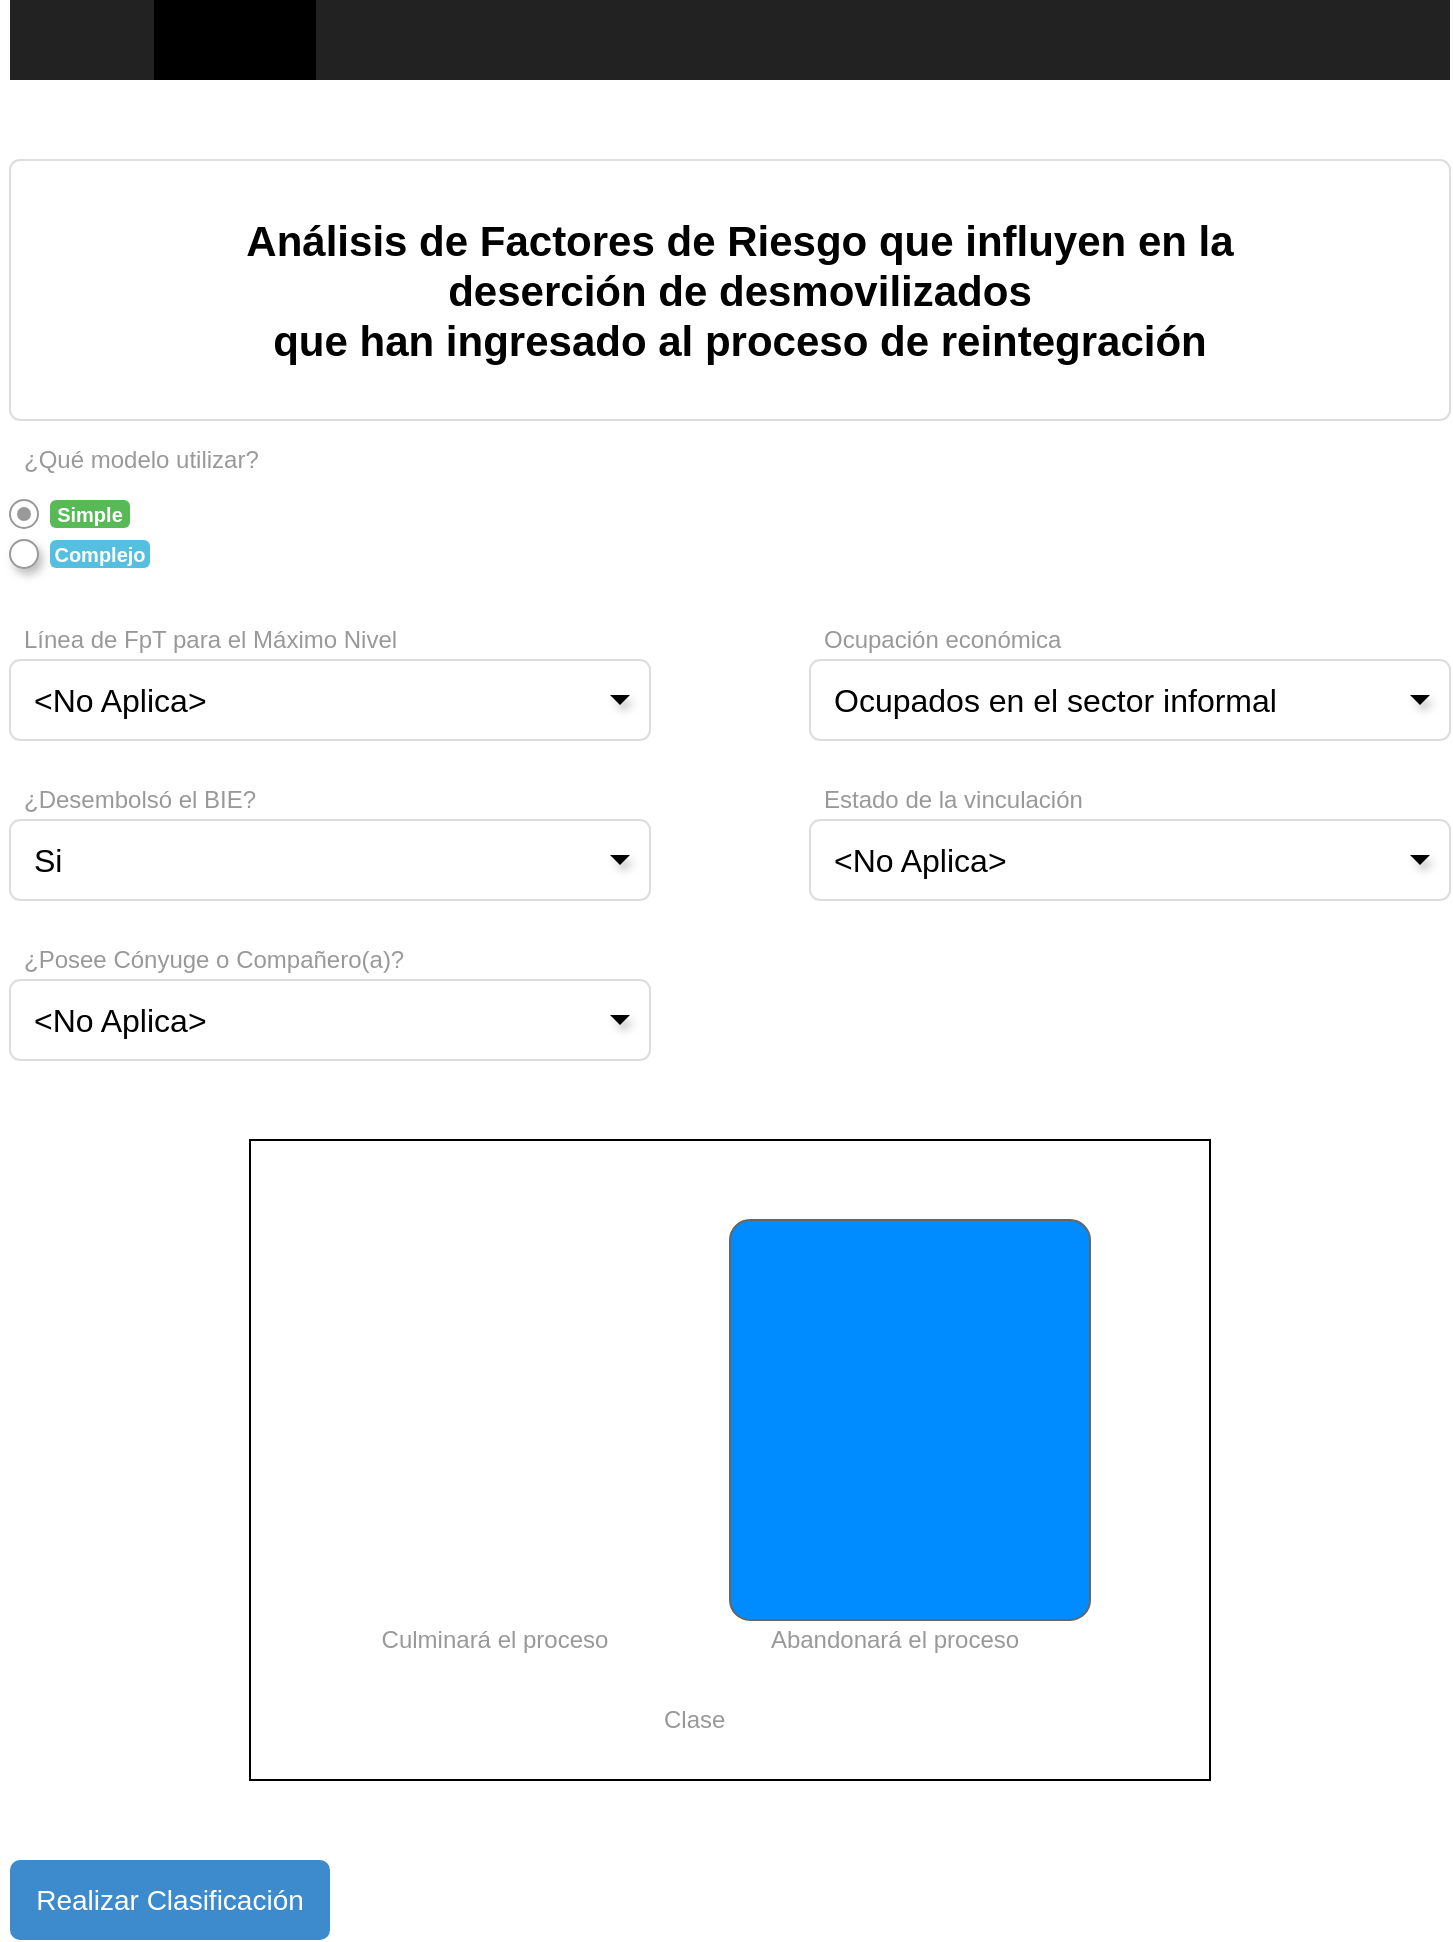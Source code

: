 <mxfile version="26.0.9" pages="2">
  <diagram name="Sketch-1" id="c9db0220-8083-56f3-ca83-edcdcd058819">
    <mxGraphModel dx="1718" dy="852" grid="1" gridSize="10" guides="1" tooltips="1" connect="1" arrows="1" fold="1" page="1" pageScale="1.5" pageWidth="826" pageHeight="1169" background="none" math="0" shadow="0">
      <root>
        <mxCell id="0" style=";html=1;" />
        <mxCell id="1" style=";html=1;" parent="0" />
        <mxCell id="3d76a8aef4d5c911-1" value="" style="html=1;shadow=0;dashed=0;shape=mxgraph.bootstrap.rect;fillColor=#222222;strokeColor=none;whiteSpace=wrap;rounded=0;fontSize=12;fontColor=#000000;align=center;" parent="1" vertex="1">
          <mxGeometry x="40" y="70" width="720" height="40" as="geometry" />
        </mxCell>
        <mxCell id="3d76a8aef4d5c911-3" value="" style="html=1;shadow=0;dashed=0;shape=mxgraph.bootstrap.rect;fillColor=#000000;strokeColor=none;fontColor=#ffffff;spacingRight=30;whiteSpace=wrap;" parent="3d76a8aef4d5c911-1" vertex="1">
          <mxGeometry x="72" width="81" height="40" as="geometry" />
        </mxCell>
        <mxCell id="3d76a8aef4d5c911-18" value="Análisis de Factores de Riesgo que influyen en la&lt;div&gt;deserción de desmovilizados&lt;/div&gt;&lt;div&gt;que han ingresado al proceso de reintegración&lt;/div&gt;" style="html=1;shadow=0;dashed=0;shape=mxgraph.bootstrap.rrect;rSize=5;strokeColor=#dddddd;;align=center;spacingLeft=10;fontSize=21;whiteSpace=wrap;rounded=0;fontStyle=1" parent="1" vertex="1">
          <mxGeometry x="40" y="150" width="720" height="130" as="geometry" />
        </mxCell>
        <mxCell id="3d76a8aef4d5c911-23" value="¿Qué modelo utilizar?" style="html=1;shadow=0;dashed=0;shape=mxgraph.bootstrap.rect;strokeColor=none;fillColor=none;fontColor=#999999;align=left;spacingLeft=5;whiteSpace=wrap;rounded=0;" parent="1" vertex="1">
          <mxGeometry x="40" y="290" width="200" height="20" as="geometry" />
        </mxCell>
        <mxCell id="3d76a8aef4d5c911-31" value="Línea de FpT para el Máximo Nivel" style="html=1;shadow=0;dashed=0;shape=mxgraph.bootstrap.rect;strokeColor=none;fillColor=none;fontColor=#999999;align=left;spacingLeft=5;whiteSpace=wrap;rounded=0;" parent="1" vertex="1">
          <mxGeometry x="40" y="380" width="240" height="20" as="geometry" />
        </mxCell>
        <mxCell id="3d76a8aef4d5c911-32" value="&amp;lt;No Aplica&amp;gt;" style="html=1;shadow=0;dashed=0;shape=mxgraph.bootstrap.rrect;rSize=5;strokeColor=#dddddd;align=left;spacingLeft=10;fontSize=16;whiteSpace=wrap;rounded=0;" parent="1" vertex="1">
          <mxGeometry x="40" y="400" width="320" height="40" as="geometry" />
        </mxCell>
        <mxCell id="3d76a8aef4d5c911-33" value="" style="shape=triangle;strokeColor=none;fillColor=#000000;direction=south;rounded=0;shadow=1;fontSize=12;fontColor=#000000;align=center;html=1;" parent="1" vertex="1">
          <mxGeometry x="340" y="417.5" width="10" height="5" as="geometry" />
        </mxCell>
        <mxCell id="3d76a8aef4d5c911-41" value="" style="shape=ellipse;dashed=0;strokeColor=#999999;fillColor=#ffffff;html=1;rounded=0;shadow=1;fontSize=12;fontColor=#000000;align=center;" parent="1" vertex="1">
          <mxGeometry x="40" y="340" width="14" height="14" as="geometry" />
        </mxCell>
        <mxCell id="3d76a8aef4d5c911-42" value="Simple" style="html=1;shadow=0;dashed=0;shape=mxgraph.bootstrap.rrect;align=center;rSize=3;strokeColor=none;fillColor=#58B957;fontColor=#ffffff;fontStyle=1;fontSize=10;whiteSpace=wrap;rounded=0;" parent="1" vertex="1">
          <mxGeometry x="60" y="320" width="40" height="14" as="geometry" />
        </mxCell>
        <mxCell id="3d76a8aef4d5c911-43" value="" style="html=1;shadow=0;dashed=0;shape=mxgraph.bootstrap.radioButton;strokeColor=#999999;fillColor=#ffffff;rounded=0;fontSize=12;fontColor=#000000;align=center;" parent="1" vertex="1">
          <mxGeometry x="40" y="320" width="14" height="14" as="geometry" />
        </mxCell>
        <mxCell id="3d76a8aef4d5c911-44" value="Complejo" style="html=1;shadow=0;dashed=0;shape=mxgraph.bootstrap.rrect;align=center;rSize=3;strokeColor=none;fillColor=#55BFE0;fontColor=#ffffff;fontStyle=1;fontSize=10;whiteSpace=wrap;rounded=0;" parent="1" vertex="1">
          <mxGeometry x="60" y="340" width="50" height="14" as="geometry" />
        </mxCell>
        <mxCell id="3d76a8aef4d5c911-51" value="Realizar Clasificación" style="html=1;shadow=0;dashed=0;shape=mxgraph.bootstrap.rrect;align=center;rSize=5;strokeColor=none;fillColor=#3D8BCD;fontColor=#ffffff;fontSize=14;whiteSpace=wrap;rounded=0;" parent="1" vertex="1">
          <mxGeometry x="40" y="1000" width="160" height="40" as="geometry" />
        </mxCell>
        <mxCell id="OUa_I8PsBSPg3Q-tzPjV-2" value="¿Desembolsó el BIE?" style="html=1;shadow=0;dashed=0;shape=mxgraph.bootstrap.rect;strokeColor=none;fillColor=none;fontColor=#999999;align=left;spacingLeft=5;whiteSpace=wrap;rounded=0;" vertex="1" parent="1">
          <mxGeometry x="40" y="460" width="240" height="20" as="geometry" />
        </mxCell>
        <mxCell id="OUa_I8PsBSPg3Q-tzPjV-3" value="Si" style="html=1;shadow=0;dashed=0;shape=mxgraph.bootstrap.rrect;rSize=5;strokeColor=#dddddd;align=left;spacingLeft=10;fontSize=16;whiteSpace=wrap;rounded=0;" vertex="1" parent="1">
          <mxGeometry x="40" y="480" width="320" height="40" as="geometry" />
        </mxCell>
        <mxCell id="OUa_I8PsBSPg3Q-tzPjV-4" value="" style="shape=triangle;strokeColor=none;fillColor=#000000;direction=south;rounded=0;shadow=1;fontSize=12;fontColor=#000000;align=center;html=1;" vertex="1" parent="1">
          <mxGeometry x="340" y="497.5" width="10" height="5" as="geometry" />
        </mxCell>
        <mxCell id="OUa_I8PsBSPg3Q-tzPjV-5" value="¿Posee Cónyuge o Compañero(a)?" style="html=1;shadow=0;dashed=0;shape=mxgraph.bootstrap.rect;strokeColor=none;fillColor=none;fontColor=#999999;align=left;spacingLeft=5;whiteSpace=wrap;rounded=0;" vertex="1" parent="1">
          <mxGeometry x="40" y="540" width="240" height="20" as="geometry" />
        </mxCell>
        <mxCell id="OUa_I8PsBSPg3Q-tzPjV-6" value="&amp;lt;No Aplica&amp;gt;" style="html=1;shadow=0;dashed=0;shape=mxgraph.bootstrap.rrect;rSize=5;strokeColor=#dddddd;align=left;spacingLeft=10;fontSize=16;whiteSpace=wrap;rounded=0;" vertex="1" parent="1">
          <mxGeometry x="40" y="560" width="320" height="40" as="geometry" />
        </mxCell>
        <mxCell id="OUa_I8PsBSPg3Q-tzPjV-7" value="" style="shape=triangle;strokeColor=none;fillColor=#000000;direction=south;rounded=0;shadow=1;fontSize=12;fontColor=#000000;align=center;html=1;" vertex="1" parent="1">
          <mxGeometry x="340" y="577.5" width="10" height="5" as="geometry" />
        </mxCell>
        <mxCell id="OUa_I8PsBSPg3Q-tzPjV-8" value="Ocupación económica" style="html=1;shadow=0;dashed=0;shape=mxgraph.bootstrap.rect;strokeColor=none;fillColor=none;fontColor=#999999;align=left;spacingLeft=5;whiteSpace=wrap;rounded=0;" vertex="1" parent="1">
          <mxGeometry x="440" y="380" width="220" height="20" as="geometry" />
        </mxCell>
        <mxCell id="OUa_I8PsBSPg3Q-tzPjV-9" value="Ocupados en el sector informal" style="html=1;shadow=0;dashed=0;shape=mxgraph.bootstrap.rrect;rSize=5;strokeColor=#dddddd;align=left;spacingLeft=10;fontSize=16;whiteSpace=wrap;rounded=0;" vertex="1" parent="1">
          <mxGeometry x="440" y="400" width="320" height="40" as="geometry" />
        </mxCell>
        <mxCell id="OUa_I8PsBSPg3Q-tzPjV-10" value="" style="shape=triangle;strokeColor=none;fillColor=#000000;direction=south;rounded=0;shadow=1;fontSize=12;fontColor=#000000;align=center;html=1;" vertex="1" parent="1">
          <mxGeometry x="740" y="417.5" width="10" height="5" as="geometry" />
        </mxCell>
        <mxCell id="OUa_I8PsBSPg3Q-tzPjV-14" value="Estado de la vinculación" style="html=1;shadow=0;dashed=0;shape=mxgraph.bootstrap.rect;strokeColor=none;fillColor=none;fontColor=#999999;align=left;spacingLeft=5;whiteSpace=wrap;rounded=0;" vertex="1" parent="1">
          <mxGeometry x="440" y="460" width="220" height="20" as="geometry" />
        </mxCell>
        <mxCell id="OUa_I8PsBSPg3Q-tzPjV-15" value="&amp;lt;No Aplica&amp;gt;" style="html=1;shadow=0;dashed=0;shape=mxgraph.bootstrap.rrect;rSize=5;strokeColor=#dddddd;align=left;spacingLeft=10;fontSize=16;whiteSpace=wrap;rounded=0;" vertex="1" parent="1">
          <mxGeometry x="440" y="480" width="320" height="40" as="geometry" />
        </mxCell>
        <mxCell id="uQX4oVNkjlzCHx-iVnX_-1" value="" style="shape=triangle;strokeColor=none;fillColor=#000000;direction=south;rounded=0;shadow=1;fontSize=12;fontColor=#000000;align=center;html=1;" vertex="1" parent="1">
          <mxGeometry x="740" y="497.5" width="10" height="5" as="geometry" />
        </mxCell>
        <mxCell id="oedQnjLmPYQVcnT2NcJ0-1" value="" style="rounded=0;whiteSpace=wrap;html=1;" vertex="1" parent="1">
          <mxGeometry x="160" y="640" width="480" height="320" as="geometry" />
        </mxCell>
        <mxCell id="oedQnjLmPYQVcnT2NcJ0-2" value="" style="strokeWidth=1;shadow=0;dashed=0;align=center;html=1;shape=mxgraph.mockup.buttons.multiButton;fillColor=#008cff;strokeColor=#666666;mainText=;subText=;fontSize=13;fontColor=#0066CC;" vertex="1" parent="1">
          <mxGeometry x="400" y="680" width="180" height="200" as="geometry" />
        </mxCell>
        <mxCell id="oedQnjLmPYQVcnT2NcJ0-3" value="" style="strokeWidth=1;shadow=0;dashed=0;align=center;html=1;shape=mxgraph.mockup.anchor;fontSize=16;fontColor=#ffffff;fontStyle=1;whiteSpace=wrap;" vertex="1" parent="oedQnjLmPYQVcnT2NcJ0-2">
          <mxGeometry y="32" width="160" height="80" as="geometry" />
        </mxCell>
        <mxCell id="oedQnjLmPYQVcnT2NcJ0-4" value="" style="strokeWidth=1;shadow=0;dashed=0;align=center;html=1;shape=mxgraph.mockup.anchor;fontSize=12;fontColor=#ffffff;fontStyle=1;whiteSpace=wrap;" vertex="1" parent="oedQnjLmPYQVcnT2NcJ0-2">
          <mxGeometry y="120" width="160" height="40" as="geometry" />
        </mxCell>
        <mxCell id="oedQnjLmPYQVcnT2NcJ0-5" value="Abandonará el proceso" style="html=1;shadow=0;dashed=0;shape=mxgraph.bootstrap.rect;strokeColor=none;fillColor=none;fontColor=#999999;align=center;spacingLeft=5;whiteSpace=wrap;rounded=0;" vertex="1" parent="1">
          <mxGeometry x="400" y="880" width="160" height="20" as="geometry" />
        </mxCell>
        <mxCell id="oedQnjLmPYQVcnT2NcJ0-6" value="Culminará el proceso" style="html=1;shadow=0;dashed=0;shape=mxgraph.bootstrap.rect;strokeColor=none;fillColor=none;fontColor=#999999;align=center;spacingLeft=5;whiteSpace=wrap;rounded=0;" vertex="1" parent="1">
          <mxGeometry x="200" y="880" width="160" height="20" as="geometry" />
        </mxCell>
        <mxCell id="oedQnjLmPYQVcnT2NcJ0-7" value="Clase" style="html=1;shadow=0;dashed=0;shape=mxgraph.bootstrap.rect;strokeColor=none;fillColor=none;fontColor=#999999;align=left;spacingLeft=5;whiteSpace=wrap;rounded=0;" vertex="1" parent="1">
          <mxGeometry x="360" y="920" width="60" height="20" as="geometry" />
        </mxCell>
      </root>
    </mxGraphModel>
  </diagram>
  <diagram id="6jeyiCo4o3w6Z-W-pdhp" name="Sketch-2">
    <mxGraphModel dx="2086" dy="1034" grid="1" gridSize="10" guides="1" tooltips="1" connect="1" arrows="1" fold="1" page="1" pageScale="1" pageWidth="1169" pageHeight="827" math="0" shadow="0">
      <root>
        <mxCell id="0" />
        <mxCell id="1" parent="0" />
        <mxCell id="WHVcIHwuvCCVCoDsDoFc-53" value="" style="rounded=0;whiteSpace=wrap;html=1;" vertex="1" parent="1">
          <mxGeometry x="120" y="840" width="480" height="320" as="geometry" />
        </mxCell>
        <mxCell id="iqxAGr_KZW4zu-lDFE_H-23" value="&amp;lt;No Aplica&amp;gt;" style="html=1;shadow=0;dashed=0;shape=mxgraph.bootstrap.rrect;rSize=5;strokeColor=#dddddd;align=left;spacingLeft=10;fontSize=16;whiteSpace=wrap;rounded=0;" vertex="1" parent="1">
          <mxGeometry x="280" y="480" width="200" height="40" as="geometry" />
        </mxCell>
        <mxCell id="iqxAGr_KZW4zu-lDFE_H-1" value="" style="html=1;shadow=0;dashed=0;shape=mxgraph.bootstrap.rect;fillColor=#222222;strokeColor=none;whiteSpace=wrap;rounded=0;fontSize=12;fontColor=#000000;align=center;" vertex="1" parent="1">
          <mxGeometry x="40" y="70" width="720" height="40" as="geometry" />
        </mxCell>
        <mxCell id="iqxAGr_KZW4zu-lDFE_H-2" value="" style="html=1;shadow=0;dashed=0;shape=mxgraph.bootstrap.rect;fillColor=#000000;strokeColor=none;fontColor=#ffffff;spacingRight=30;whiteSpace=wrap;" vertex="1" parent="iqxAGr_KZW4zu-lDFE_H-1">
          <mxGeometry x="72" width="81" height="40" as="geometry" />
        </mxCell>
        <mxCell id="iqxAGr_KZW4zu-lDFE_H-3" value="Análisis de Factores de Riesgo que influyen en la&lt;div&gt;deserción de desmovilizados&lt;/div&gt;&lt;div&gt;que han ingresado al proceso de reintegración&lt;/div&gt;" style="html=1;shadow=0;dashed=0;shape=mxgraph.bootstrap.rrect;rSize=5;strokeColor=#dddddd;;align=center;spacingLeft=10;fontSize=21;whiteSpace=wrap;rounded=0;fontStyle=1" vertex="1" parent="1">
          <mxGeometry x="40" y="150" width="720" height="130" as="geometry" />
        </mxCell>
        <mxCell id="iqxAGr_KZW4zu-lDFE_H-4" value="¿Qué modelo utilizar?" style="html=1;shadow=0;dashed=0;shape=mxgraph.bootstrap.rect;strokeColor=none;fillColor=none;fontColor=#999999;align=left;spacingLeft=5;whiteSpace=wrap;rounded=0;" vertex="1" parent="1">
          <mxGeometry x="40" y="290" width="200" height="20" as="geometry" />
        </mxCell>
        <mxCell id="iqxAGr_KZW4zu-lDFE_H-5" value="Tipo de Desmovilización" style="html=1;shadow=0;dashed=0;shape=mxgraph.bootstrap.rect;strokeColor=none;fillColor=none;fontColor=#999999;align=left;spacingLeft=5;whiteSpace=wrap;rounded=0;" vertex="1" parent="1">
          <mxGeometry x="40" y="380" width="200" height="20" as="geometry" />
        </mxCell>
        <mxCell id="iqxAGr_KZW4zu-lDFE_H-6" value="Colectiva" style="html=1;shadow=0;dashed=0;shape=mxgraph.bootstrap.rrect;rSize=5;strokeColor=#dddddd;align=left;spacingLeft=10;fontSize=16;whiteSpace=wrap;rounded=0;" vertex="1" parent="1">
          <mxGeometry x="40" y="400" width="200" height="40" as="geometry" />
        </mxCell>
        <mxCell id="iqxAGr_KZW4zu-lDFE_H-7" value="" style="shape=triangle;strokeColor=none;fillColor=#000000;direction=south;rounded=0;shadow=1;fontSize=12;fontColor=#000000;align=center;html=1;" vertex="1" parent="1">
          <mxGeometry x="220" y="417.5" width="10" height="5" as="geometry" />
        </mxCell>
        <mxCell id="iqxAGr_KZW4zu-lDFE_H-8" value="" style="shape=ellipse;dashed=0;strokeColor=#999999;fillColor=#ffffff;html=1;rounded=0;shadow=1;fontSize=12;fontColor=#000000;align=center;" vertex="1" parent="1">
          <mxGeometry x="40" y="320" width="14" height="14" as="geometry" />
        </mxCell>
        <mxCell id="iqxAGr_KZW4zu-lDFE_H-9" value="Simple" style="html=1;shadow=0;dashed=0;shape=mxgraph.bootstrap.rrect;align=center;rSize=3;strokeColor=none;fillColor=#58B957;fontColor=#ffffff;fontStyle=1;fontSize=10;whiteSpace=wrap;rounded=0;" vertex="1" parent="1">
          <mxGeometry x="60" y="320" width="40" height="14" as="geometry" />
        </mxCell>
        <mxCell id="iqxAGr_KZW4zu-lDFE_H-10" value="" style="html=1;shadow=0;dashed=0;shape=mxgraph.bootstrap.radioButton;strokeColor=#999999;fillColor=#ffffff;rounded=0;fontSize=12;fontColor=#000000;align=center;" vertex="1" parent="1">
          <mxGeometry x="40" y="340" width="14" height="14" as="geometry" />
        </mxCell>
        <mxCell id="iqxAGr_KZW4zu-lDFE_H-11" value="Complejo" style="html=1;shadow=0;dashed=0;shape=mxgraph.bootstrap.rrect;align=center;rSize=3;strokeColor=none;fillColor=#55BFE0;fontColor=#ffffff;fontStyle=1;fontSize=10;whiteSpace=wrap;rounded=0;" vertex="1" parent="1">
          <mxGeometry x="60" y="340" width="50" height="14" as="geometry" />
        </mxCell>
        <mxCell id="iqxAGr_KZW4zu-lDFE_H-12" value="Realizar Clasificación" style="html=1;shadow=0;dashed=0;shape=mxgraph.bootstrap.rrect;align=center;rSize=5;strokeColor=none;fillColor=#3D8BCD;fontColor=#ffffff;fontSize=14;whiteSpace=wrap;rounded=0;" vertex="1" parent="1">
          <mxGeometry x="40" y="1201" width="150" height="40" as="geometry" />
        </mxCell>
        <mxCell id="iqxAGr_KZW4zu-lDFE_H-13" value="Nivel Educativo" style="html=1;shadow=0;dashed=0;shape=mxgraph.bootstrap.rect;strokeColor=none;fillColor=none;fontColor=#999999;align=left;spacingLeft=5;whiteSpace=wrap;rounded=0;" vertex="1" parent="1">
          <mxGeometry x="40" y="460" width="200" height="20" as="geometry" />
        </mxCell>
        <mxCell id="iqxAGr_KZW4zu-lDFE_H-14" value="Alfabetización" style="html=1;shadow=0;dashed=0;shape=mxgraph.bootstrap.rrect;rSize=5;strokeColor=#dddddd;align=left;spacingLeft=10;fontSize=16;whiteSpace=wrap;rounded=0;" vertex="1" parent="1">
          <mxGeometry x="40" y="480" width="200" height="40" as="geometry" />
        </mxCell>
        <mxCell id="iqxAGr_KZW4zu-lDFE_H-15" value="" style="shape=triangle;strokeColor=none;fillColor=#000000;direction=south;rounded=0;shadow=1;fontSize=12;fontColor=#000000;align=center;html=1;" vertex="1" parent="1">
          <mxGeometry x="220" y="497.5" width="10" height="5" as="geometry" />
        </mxCell>
        <mxCell id="iqxAGr_KZW4zu-lDFE_H-16" value="Ocupación Económica" style="html=1;shadow=0;dashed=0;shape=mxgraph.bootstrap.rect;strokeColor=none;fillColor=none;fontColor=#999999;align=left;spacingLeft=5;whiteSpace=wrap;rounded=0;" vertex="1" parent="1">
          <mxGeometry x="40" y="540" width="200" height="20" as="geometry" />
        </mxCell>
        <mxCell id="iqxAGr_KZW4zu-lDFE_H-17" value="&amp;lt;No Aplica&amp;gt;" style="html=1;shadow=0;dashed=0;shape=mxgraph.bootstrap.rrect;rSize=5;strokeColor=#dddddd;align=left;spacingLeft=10;fontSize=16;whiteSpace=wrap;rounded=0;" vertex="1" parent="1">
          <mxGeometry x="40" y="560" width="200" height="40" as="geometry" />
        </mxCell>
        <mxCell id="iqxAGr_KZW4zu-lDFE_H-18" value="" style="shape=triangle;strokeColor=none;fillColor=#000000;direction=south;rounded=0;shadow=1;fontSize=12;fontColor=#000000;align=center;html=1;" vertex="1" parent="1">
          <mxGeometry x="460" y="497.5" width="10" height="5" as="geometry" />
        </mxCell>
        <mxCell id="iqxAGr_KZW4zu-lDFE_H-19" value="Grupo Etario" style="html=1;shadow=0;dashed=0;shape=mxgraph.bootstrap.rect;strokeColor=none;fillColor=none;fontColor=#999999;align=left;spacingLeft=5;whiteSpace=wrap;rounded=0;" vertex="1" parent="1">
          <mxGeometry x="280" y="380" width="200" height="20" as="geometry" />
        </mxCell>
        <mxCell id="iqxAGr_KZW4zu-lDFE_H-20" value="Entre 18 y 25 años" style="html=1;shadow=0;dashed=0;shape=mxgraph.bootstrap.rrect;rSize=5;strokeColor=#dddddd;align=left;spacingLeft=10;fontSize=16;whiteSpace=wrap;rounded=0;" vertex="1" parent="1">
          <mxGeometry x="280" y="400" width="200" height="40" as="geometry" />
        </mxCell>
        <mxCell id="iqxAGr_KZW4zu-lDFE_H-21" value="" style="shape=triangle;strokeColor=none;fillColor=#000000;direction=south;rounded=0;shadow=1;fontSize=12;fontColor=#000000;align=center;html=1;" vertex="1" parent="1">
          <mxGeometry x="460" y="417.5" width="10" height="5" as="geometry" />
        </mxCell>
        <mxCell id="iqxAGr_KZW4zu-lDFE_H-22" value="Máximo Nivel FpT Reportado" style="html=1;shadow=0;dashed=0;shape=mxgraph.bootstrap.rect;strokeColor=none;fillColor=none;fontColor=#999999;align=left;spacingLeft=5;whiteSpace=wrap;rounded=0;" vertex="1" parent="1">
          <mxGeometry x="280" y="460" width="200" height="20" as="geometry" />
        </mxCell>
        <mxCell id="iqxAGr_KZW4zu-lDFE_H-26" value="Sexo" style="html=1;shadow=0;dashed=0;shape=mxgraph.bootstrap.rect;strokeColor=none;fillColor=none;fontColor=#999999;align=left;spacingLeft=5;whiteSpace=wrap;rounded=0;" vertex="1" parent="1">
          <mxGeometry x="520" y="380" width="200" height="20" as="geometry" />
        </mxCell>
        <mxCell id="iqxAGr_KZW4zu-lDFE_H-27" value="Masculino" style="html=1;shadow=0;dashed=0;shape=mxgraph.bootstrap.rrect;rSize=5;strokeColor=#dddddd;align=left;spacingLeft=10;fontSize=16;whiteSpace=wrap;rounded=0;" vertex="1" parent="1">
          <mxGeometry x="520" y="400" width="200" height="40" as="geometry" />
        </mxCell>
        <mxCell id="iqxAGr_KZW4zu-lDFE_H-28" value="" style="shape=triangle;strokeColor=none;fillColor=#000000;direction=south;rounded=0;shadow=1;fontSize=12;fontColor=#000000;align=center;html=1;" vertex="1" parent="1">
          <mxGeometry x="700" y="417.5" width="10" height="5" as="geometry" />
        </mxCell>
        <mxCell id="WHVcIHwuvCCVCoDsDoFc-1" value="" style="shape=triangle;strokeColor=none;fillColor=#000000;direction=south;rounded=0;shadow=1;fontSize=12;fontColor=#000000;align=center;html=1;" vertex="1" parent="1">
          <mxGeometry x="220" y="577.5" width="10" height="5" as="geometry" />
        </mxCell>
        <mxCell id="WHVcIHwuvCCVCoDsDoFc-2" value="&amp;lt;No Aplica&amp;gt;" style="html=1;shadow=0;dashed=0;shape=mxgraph.bootstrap.rrect;rSize=5;strokeColor=#dddddd;align=left;spacingLeft=10;fontSize=16;whiteSpace=wrap;rounded=0;" vertex="1" parent="1">
          <mxGeometry x="520" y="480" width="200" height="40" as="geometry" />
        </mxCell>
        <mxCell id="WHVcIHwuvCCVCoDsDoFc-3" value="" style="shape=triangle;strokeColor=none;fillColor=#000000;direction=south;rounded=0;shadow=1;fontSize=12;fontColor=#000000;align=center;html=1;" vertex="1" parent="1">
          <mxGeometry x="700" y="497.5" width="10" height="5" as="geometry" />
        </mxCell>
        <mxCell id="WHVcIHwuvCCVCoDsDoFc-4" value="Línea de FpT para el Máximo Nivel" style="html=1;shadow=0;dashed=0;shape=mxgraph.bootstrap.rect;strokeColor=none;fillColor=none;fontColor=#999999;align=left;spacingLeft=5;whiteSpace=wrap;rounded=0;" vertex="1" parent="1">
          <mxGeometry x="520" y="460" width="200" height="20" as="geometry" />
        </mxCell>
        <mxCell id="WHVcIHwuvCCVCoDsDoFc-5" value="¿Desembolsó el BIE?" style="html=1;shadow=0;dashed=0;shape=mxgraph.bootstrap.rect;strokeColor=none;fillColor=none;fontColor=#999999;align=left;spacingLeft=5;whiteSpace=wrap;rounded=0;" vertex="1" parent="1">
          <mxGeometry x="280" y="540" width="200" height="20" as="geometry" />
        </mxCell>
        <mxCell id="WHVcIHwuvCCVCoDsDoFc-6" value="Si" style="html=1;shadow=0;dashed=0;shape=mxgraph.bootstrap.rrect;rSize=5;strokeColor=#dddddd;align=left;spacingLeft=10;fontSize=16;whiteSpace=wrap;rounded=0;" vertex="1" parent="1">
          <mxGeometry x="280" y="560" width="200" height="40" as="geometry" />
        </mxCell>
        <mxCell id="WHVcIHwuvCCVCoDsDoFc-7" value="" style="shape=triangle;strokeColor=none;fillColor=#000000;direction=south;rounded=0;shadow=1;fontSize=12;fontColor=#000000;align=center;html=1;" vertex="1" parent="1">
          <mxGeometry x="460" y="577.5" width="10" height="5" as="geometry" />
        </mxCell>
        <mxCell id="WHVcIHwuvCCVCoDsDoFc-8" value="Estado de la vinculación ASS" style="html=1;shadow=0;dashed=0;shape=mxgraph.bootstrap.rect;strokeColor=none;fillColor=none;fontColor=#999999;align=left;spacingLeft=5;whiteSpace=wrap;rounded=0;" vertex="1" parent="1">
          <mxGeometry x="520" y="540" width="200" height="20" as="geometry" />
        </mxCell>
        <mxCell id="WHVcIHwuvCCVCoDsDoFc-9" value="&amp;lt;No Aplica&amp;gt;" style="html=1;shadow=0;dashed=0;shape=mxgraph.bootstrap.rrect;rSize=5;strokeColor=#dddddd;align=left;spacingLeft=10;fontSize=16;whiteSpace=wrap;rounded=0;" vertex="1" parent="1">
          <mxGeometry x="520" y="560" width="200" height="40" as="geometry" />
        </mxCell>
        <mxCell id="WHVcIHwuvCCVCoDsDoFc-10" value="" style="shape=triangle;strokeColor=none;fillColor=#000000;direction=south;rounded=0;shadow=1;fontSize=12;fontColor=#000000;align=center;html=1;" vertex="1" parent="1">
          <mxGeometry x="700" y="577.5" width="10" height="5" as="geometry" />
        </mxCell>
        <mxCell id="WHVcIHwuvCCVCoDsDoFc-11" value="¿Tiene registro de hijos?" style="html=1;shadow=0;dashed=0;shape=mxgraph.bootstrap.rect;strokeColor=none;fillColor=none;fontColor=#999999;align=left;spacingLeft=5;whiteSpace=wrap;rounded=0;" vertex="1" parent="1">
          <mxGeometry x="40" y="620" width="200" height="20" as="geometry" />
        </mxCell>
        <mxCell id="WHVcIHwuvCCVCoDsDoFc-12" value="" style="shape=ellipse;dashed=0;strokeColor=#999999;fillColor=#ffffff;html=1;rounded=0;shadow=1;fontSize=12;fontColor=#000000;align=center;" vertex="1" parent="1">
          <mxGeometry x="40" y="650" width="14" height="14" as="geometry" />
        </mxCell>
        <mxCell id="WHVcIHwuvCCVCoDsDoFc-13" value="Si" style="html=1;shadow=0;dashed=0;shape=mxgraph.bootstrap.rrect;align=center;rSize=3;strokeColor=none;fillColor=#58B957;fontColor=#ffffff;fontStyle=1;fontSize=10;whiteSpace=wrap;rounded=0;" vertex="1" parent="1">
          <mxGeometry x="60" y="650" width="40" height="14" as="geometry" />
        </mxCell>
        <mxCell id="WHVcIHwuvCCVCoDsDoFc-14" value="" style="html=1;shadow=0;dashed=0;shape=mxgraph.bootstrap.radioButton;strokeColor=#999999;fillColor=#ffffff;rounded=0;fontSize=12;fontColor=#000000;align=center;" vertex="1" parent="1">
          <mxGeometry x="40" y="670" width="14" height="14" as="geometry" />
        </mxCell>
        <mxCell id="WHVcIHwuvCCVCoDsDoFc-15" value="No" style="html=1;shadow=0;dashed=0;shape=mxgraph.bootstrap.rrect;align=center;rSize=3;strokeColor=none;fillColor=#55BFE0;fontColor=#ffffff;fontStyle=1;fontSize=10;whiteSpace=wrap;rounded=0;" vertex="1" parent="1">
          <mxGeometry x="60" y="670" width="50" height="14" as="geometry" />
        </mxCell>
        <mxCell id="WHVcIHwuvCCVCoDsDoFc-16" value="¿Tiene registro de familia?" style="html=1;shadow=0;dashed=0;shape=mxgraph.bootstrap.rect;strokeColor=none;fillColor=none;fontColor=#999999;align=left;spacingLeft=5;whiteSpace=wrap;rounded=0;" vertex="1" parent="1">
          <mxGeometry x="40" y="740" width="200" height="20" as="geometry" />
        </mxCell>
        <mxCell id="WHVcIHwuvCCVCoDsDoFc-17" value="" style="shape=ellipse;dashed=0;strokeColor=#999999;fillColor=#ffffff;html=1;rounded=0;shadow=1;fontSize=12;fontColor=#000000;align=center;" vertex="1" parent="1">
          <mxGeometry x="40" y="790" width="14" height="14" as="geometry" />
        </mxCell>
        <mxCell id="WHVcIHwuvCCVCoDsDoFc-18" value="Si" style="html=1;shadow=0;dashed=0;shape=mxgraph.bootstrap.rrect;align=center;rSize=3;strokeColor=none;fillColor=#58B957;fontColor=#ffffff;fontStyle=1;fontSize=10;whiteSpace=wrap;rounded=0;" vertex="1" parent="1">
          <mxGeometry x="60" y="770" width="40" height="14" as="geometry" />
        </mxCell>
        <mxCell id="WHVcIHwuvCCVCoDsDoFc-19" value="" style="html=1;shadow=0;dashed=0;shape=mxgraph.bootstrap.radioButton;strokeColor=#999999;fillColor=#ffffff;rounded=0;fontSize=12;fontColor=#000000;align=center;" vertex="1" parent="1">
          <mxGeometry x="40" y="770" width="14" height="14" as="geometry" />
        </mxCell>
        <mxCell id="WHVcIHwuvCCVCoDsDoFc-20" value="No" style="html=1;shadow=0;dashed=0;shape=mxgraph.bootstrap.rrect;align=center;rSize=3;strokeColor=none;fillColor=#55BFE0;fontColor=#ffffff;fontStyle=1;fontSize=10;whiteSpace=wrap;rounded=0;" vertex="1" parent="1">
          <mxGeometry x="60" y="790" width="50" height="14" as="geometry" />
        </mxCell>
        <mxCell id="WHVcIHwuvCCVCoDsDoFc-21" value="" style="verticalLabelPosition=bottom;shadow=0;dashed=0;align=center;html=1;verticalAlign=top;strokeWidth=1;shape=mxgraph.mockup.forms.horSlider;strokeColor=#999999;sliderStyle=basic;sliderPos=20;handleStyle=circle;fillColor2=#ddeeff;" vertex="1" parent="1">
          <mxGeometry x="280" y="642" width="360" height="30" as="geometry" />
        </mxCell>
        <mxCell id="WHVcIHwuvCCVCoDsDoFc-23" value="Número de hijos" style="html=1;shadow=0;dashed=0;shape=mxgraph.bootstrap.rect;strokeColor=none;fillColor=none;fontColor=#999999;align=left;spacingLeft=5;whiteSpace=wrap;rounded=0;" vertex="1" parent="1">
          <mxGeometry x="280" y="620" width="200" height="20" as="geometry" />
        </mxCell>
        <mxCell id="WHVcIHwuvCCVCoDsDoFc-24" value="" style="verticalLabelPosition=bottom;shadow=0;dashed=0;align=center;html=1;verticalAlign=top;strokeWidth=1;shape=mxgraph.mockup.forms.horSlider;strokeColor=#999999;sliderStyle=basic;sliderPos=20;handleStyle=circle;fillColor2=#ddeeff;" vertex="1" parent="1">
          <mxGeometry x="280" y="760" width="360" height="30" as="geometry" />
        </mxCell>
        <mxCell id="WHVcIHwuvCCVCoDsDoFc-25" value="Integrantes grupo familiar" style="html=1;shadow=0;dashed=0;shape=mxgraph.bootstrap.rect;strokeColor=none;fillColor=none;fontColor=#999999;align=left;spacingLeft=5;whiteSpace=wrap;rounded=0;" vertex="1" parent="1">
          <mxGeometry x="280" y="740" width="200" height="20" as="geometry" />
        </mxCell>
        <mxCell id="WHVcIHwuvCCVCoDsDoFc-26" value="1" style="html=1;shadow=0;dashed=0;shape=mxgraph.bootstrap.rect;strokeColor=none;fillColor=none;fontColor=#999999;align=left;spacingLeft=5;whiteSpace=wrap;rounded=0;" vertex="1" parent="1">
          <mxGeometry x="280" y="672" width="30" height="20" as="geometry" />
        </mxCell>
        <mxCell id="WHVcIHwuvCCVCoDsDoFc-27" value="10" style="html=1;shadow=0;dashed=0;shape=mxgraph.bootstrap.rect;strokeColor=none;fillColor=none;fontColor=#999999;align=left;spacingLeft=5;whiteSpace=wrap;rounded=0;" vertex="1" parent="1">
          <mxGeometry x="610" y="672" width="30" height="20" as="geometry" />
        </mxCell>
        <mxCell id="WHVcIHwuvCCVCoDsDoFc-29" value="1" style="html=1;shadow=0;dashed=0;shape=mxgraph.bootstrap.rect;strokeColor=none;fillColor=none;fontColor=#999999;align=left;spacingLeft=5;whiteSpace=wrap;rounded=0;" vertex="1" parent="1">
          <mxGeometry x="280" y="790" width="30" height="20" as="geometry" />
        </mxCell>
        <mxCell id="WHVcIHwuvCCVCoDsDoFc-30" value="20" style="html=1;shadow=0;dashed=0;shape=mxgraph.bootstrap.rect;strokeColor=none;fillColor=none;fontColor=#999999;align=left;spacingLeft=5;whiteSpace=wrap;rounded=0;" vertex="1" parent="1">
          <mxGeometry x="610" y="790" width="30" height="20" as="geometry" />
        </mxCell>
        <mxCell id="WHVcIHwuvCCVCoDsDoFc-46" value="" style="strokeWidth=1;shadow=0;dashed=0;align=center;html=1;shape=mxgraph.mockup.buttons.multiButton;fillColor=#008cff;strokeColor=#666666;mainText=;subText=;fontSize=13;fontColor=#0066CC;" vertex="1" parent="1">
          <mxGeometry x="360" y="880" width="180" height="200" as="geometry" />
        </mxCell>
        <mxCell id="WHVcIHwuvCCVCoDsDoFc-47" value="" style="strokeWidth=1;shadow=0;dashed=0;align=center;html=1;shape=mxgraph.mockup.anchor;fontSize=16;fontColor=#ffffff;fontStyle=1;whiteSpace=wrap;" vertex="1" parent="WHVcIHwuvCCVCoDsDoFc-46">
          <mxGeometry y="32" width="160" height="80" as="geometry" />
        </mxCell>
        <mxCell id="WHVcIHwuvCCVCoDsDoFc-48" value="" style="strokeWidth=1;shadow=0;dashed=0;align=center;html=1;shape=mxgraph.mockup.anchor;fontSize=12;fontColor=#ffffff;fontStyle=1;whiteSpace=wrap;" vertex="1" parent="WHVcIHwuvCCVCoDsDoFc-46">
          <mxGeometry y="120" width="160" height="40" as="geometry" />
        </mxCell>
        <mxCell id="WHVcIHwuvCCVCoDsDoFc-49" value="Abandonará el proceso" style="html=1;shadow=0;dashed=0;shape=mxgraph.bootstrap.rect;strokeColor=none;fillColor=none;fontColor=#999999;align=center;spacingLeft=5;whiteSpace=wrap;rounded=0;" vertex="1" parent="1">
          <mxGeometry x="360" y="1080" width="160" height="20" as="geometry" />
        </mxCell>
        <mxCell id="WHVcIHwuvCCVCoDsDoFc-50" value="Culminará el proceso" style="html=1;shadow=0;dashed=0;shape=mxgraph.bootstrap.rect;strokeColor=none;fillColor=none;fontColor=#999999;align=center;spacingLeft=5;whiteSpace=wrap;rounded=0;" vertex="1" parent="1">
          <mxGeometry x="160" y="1080" width="160" height="20" as="geometry" />
        </mxCell>
        <mxCell id="WHVcIHwuvCCVCoDsDoFc-51" value="Clase" style="html=1;shadow=0;dashed=0;shape=mxgraph.bootstrap.rect;strokeColor=none;fillColor=none;fontColor=#999999;align=left;spacingLeft=5;whiteSpace=wrap;rounded=0;" vertex="1" parent="1">
          <mxGeometry x="320" y="1120" width="60" height="20" as="geometry" />
        </mxCell>
      </root>
    </mxGraphModel>
  </diagram>
</mxfile>
